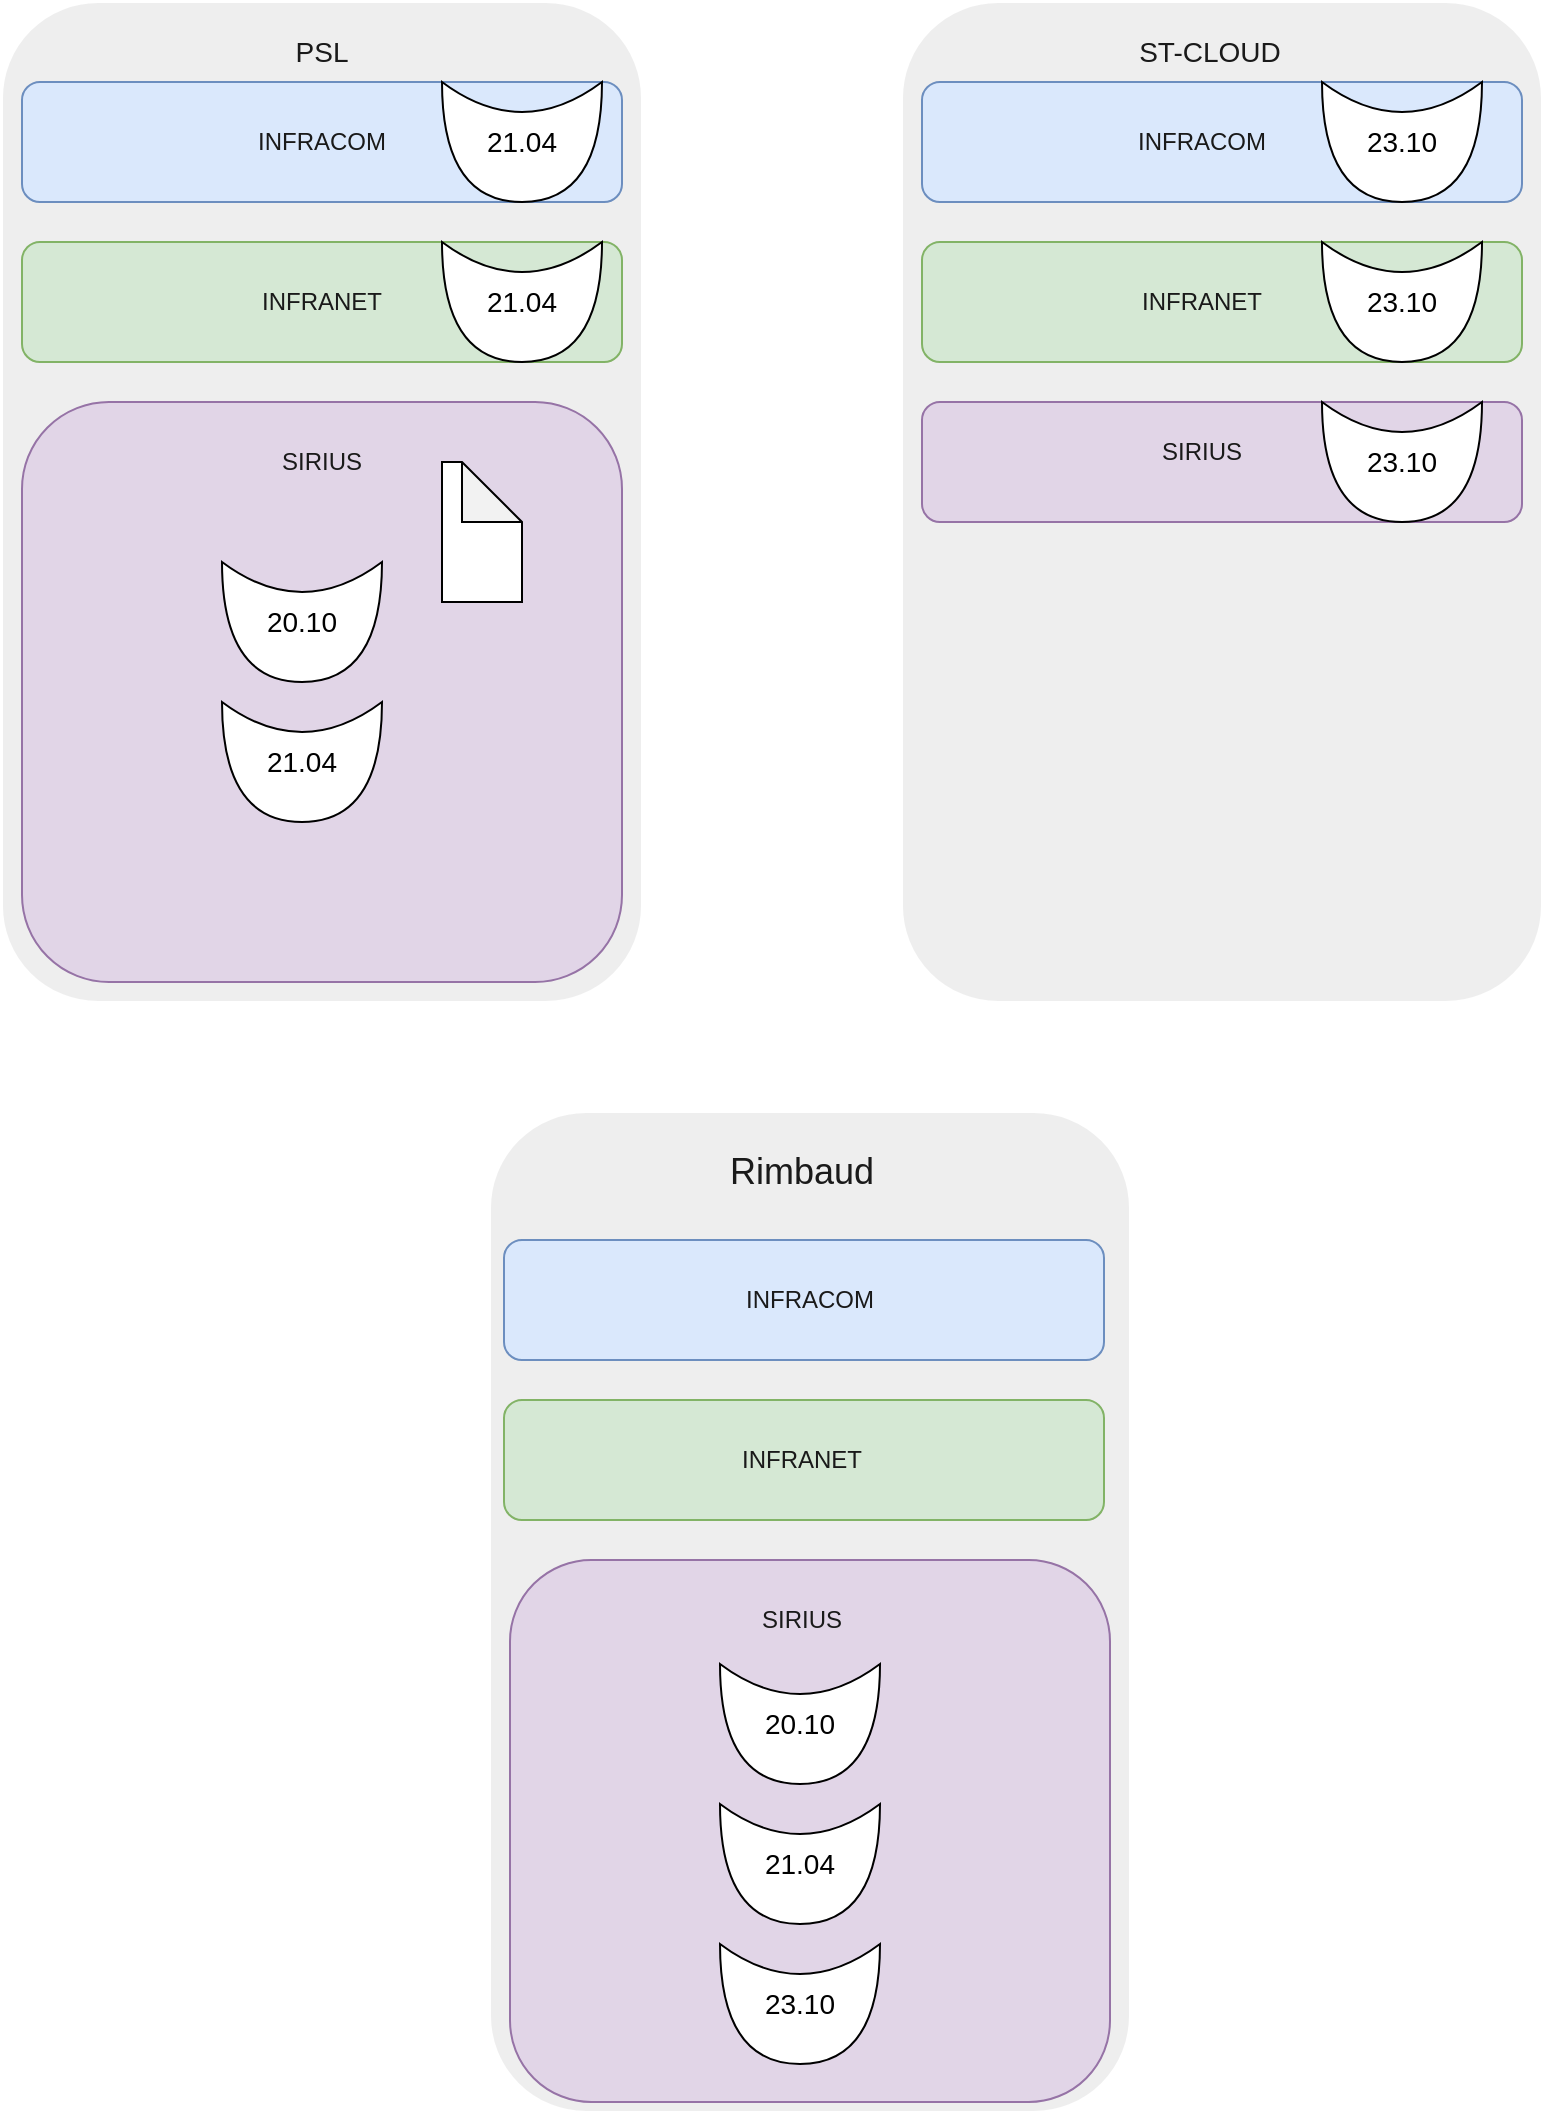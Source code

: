 <mxfile version="23.0.2" type="github">
  <diagram name="Page-1" id="hlB4reGKiP1FHdHmUCi6">
    <mxGraphModel dx="2074" dy="1106" grid="1" gridSize="10" guides="1" tooltips="1" connect="1" arrows="1" fold="1" page="1" pageScale="1" pageWidth="827" pageHeight="1169" math="0" shadow="0">
      <root>
        <mxCell id="0" />
        <mxCell id="1" parent="0" />
        <mxCell id="A-HEEy5cjl-H7XcxBN2x-1" value="" style="rounded=1;whiteSpace=wrap;html=1;direction=west;flipH=1;labelBackgroundColor=none;fillColor=#EEEEEE;strokeColor=#FFFFFF;fontColor=#1A1A1A;" parent="1" vertex="1">
          <mxGeometry x="10" y="30" width="320" height="500" as="geometry" />
        </mxCell>
        <mxCell id="A-HEEy5cjl-H7XcxBN2x-2" value="" style="rounded=1;whiteSpace=wrap;html=1;direction=west;flipH=1;labelBackgroundColor=none;fillColor=#EEEEEE;strokeColor=#FFFFFF;fontColor=#1A1A1A;" parent="1" vertex="1">
          <mxGeometry x="460" y="30" width="320" height="500" as="geometry" />
        </mxCell>
        <mxCell id="A-HEEy5cjl-H7XcxBN2x-3" value="" style="rounded=1;whiteSpace=wrap;html=1;direction=west;flipH=1;labelBackgroundColor=none;fillColor=#EEEEEE;strokeColor=#FFFFFF;fontColor=#1A1A1A;" parent="1" vertex="1">
          <mxGeometry x="254" y="585" width="320" height="500" as="geometry" />
        </mxCell>
        <mxCell id="A-HEEy5cjl-H7XcxBN2x-4" value="&lt;font style=&quot;font-size: 18px;&quot;&gt;Rimbaud&lt;/font&gt;" style="text;html=1;strokeColor=none;fillColor=none;align=center;verticalAlign=middle;whiteSpace=wrap;rounded=0;labelBackgroundColor=none;fontColor=#1A1A1A;" parent="1" vertex="1">
          <mxGeometry x="380" y="600" width="60" height="30" as="geometry" />
        </mxCell>
        <mxCell id="A-HEEy5cjl-H7XcxBN2x-5" value="&lt;font style=&quot;font-size: 14px;&quot;&gt;PSL&lt;/font&gt;" style="text;html=1;strokeColor=none;fillColor=none;align=center;verticalAlign=middle;whiteSpace=wrap;rounded=0;labelBackgroundColor=none;fontColor=#1A1A1A;" parent="1" vertex="1">
          <mxGeometry x="140" y="40" width="60" height="30" as="geometry" />
        </mxCell>
        <mxCell id="A-HEEy5cjl-H7XcxBN2x-6" value="&lt;font style=&quot;font-size: 14px;&quot;&gt;ST-CLOUD&lt;/font&gt;" style="text;html=1;strokeColor=none;fillColor=none;align=center;verticalAlign=middle;whiteSpace=wrap;rounded=0;labelBackgroundColor=none;fontColor=#1A1A1A;" parent="1" vertex="1">
          <mxGeometry x="574" y="40" width="80" height="30" as="geometry" />
        </mxCell>
        <mxCell id="A-HEEy5cjl-H7XcxBN2x-9" value="" style="rounded=1;whiteSpace=wrap;html=1;labelBackgroundColor=none;fillColor=#dae8fc;strokeColor=#6c8ebf;" parent="1" vertex="1">
          <mxGeometry x="20" y="70" width="300" height="60" as="geometry" />
        </mxCell>
        <mxCell id="A-HEEy5cjl-H7XcxBN2x-10" value="" style="rounded=1;whiteSpace=wrap;html=1;labelBackgroundColor=none;fillColor=#d5e8d4;strokeColor=#82b366;" parent="1" vertex="1">
          <mxGeometry x="20" y="150" width="300" height="60" as="geometry" />
        </mxCell>
        <mxCell id="A-HEEy5cjl-H7XcxBN2x-11" value="" style="rounded=1;whiteSpace=wrap;html=1;labelBackgroundColor=none;fillColor=#e1d5e7;strokeColor=#9673a6;" parent="1" vertex="1">
          <mxGeometry x="20" y="230" width="300" height="290" as="geometry" />
        </mxCell>
        <mxCell id="A-HEEy5cjl-H7XcxBN2x-12" value="" style="rounded=1;whiteSpace=wrap;html=1;labelBackgroundColor=none;fillColor=#dae8fc;strokeColor=#6c8ebf;" parent="1" vertex="1">
          <mxGeometry x="470" y="70" width="300" height="60" as="geometry" />
        </mxCell>
        <mxCell id="A-HEEy5cjl-H7XcxBN2x-13" value="" style="rounded=1;whiteSpace=wrap;html=1;labelBackgroundColor=none;fillColor=#d5e8d4;strokeColor=#82b366;" parent="1" vertex="1">
          <mxGeometry x="470" y="150" width="300" height="60" as="geometry" />
        </mxCell>
        <mxCell id="A-HEEy5cjl-H7XcxBN2x-14" value="" style="rounded=1;whiteSpace=wrap;html=1;labelBackgroundColor=none;fillColor=#e1d5e7;strokeColor=#9673a6;" parent="1" vertex="1">
          <mxGeometry x="470" y="230" width="300" height="60" as="geometry" />
        </mxCell>
        <mxCell id="A-HEEy5cjl-H7XcxBN2x-15" value="" style="rounded=1;whiteSpace=wrap;html=1;labelBackgroundColor=none;fillColor=#dae8fc;strokeColor=#6c8ebf;" parent="1" vertex="1">
          <mxGeometry x="261" y="649" width="300" height="60" as="geometry" />
        </mxCell>
        <mxCell id="A-HEEy5cjl-H7XcxBN2x-16" value="" style="rounded=1;whiteSpace=wrap;html=1;labelBackgroundColor=none;fillColor=#d5e8d4;strokeColor=#82b366;" parent="1" vertex="1">
          <mxGeometry x="261" y="729" width="300" height="60" as="geometry" />
        </mxCell>
        <mxCell id="A-HEEy5cjl-H7XcxBN2x-17" value="" style="rounded=1;whiteSpace=wrap;html=1;labelBackgroundColor=none;fillColor=#e1d5e7;strokeColor=#9673a6;" parent="1" vertex="1">
          <mxGeometry x="264" y="809" width="300" height="271" as="geometry" />
        </mxCell>
        <mxCell id="A-HEEy5cjl-H7XcxBN2x-19" value="INFRACOM" style="text;html=1;strokeColor=none;fillColor=none;align=center;verticalAlign=middle;whiteSpace=wrap;rounded=0;fontColor=#1A1A1A;" parent="1" vertex="1">
          <mxGeometry x="140" y="85" width="60" height="30" as="geometry" />
        </mxCell>
        <mxCell id="A-HEEy5cjl-H7XcxBN2x-20" value="INFRACOM" style="text;html=1;strokeColor=none;fillColor=none;align=center;verticalAlign=middle;whiteSpace=wrap;rounded=0;fontColor=#1A1A1A;" parent="1" vertex="1">
          <mxGeometry x="580" y="85" width="60" height="30" as="geometry" />
        </mxCell>
        <mxCell id="A-HEEy5cjl-H7XcxBN2x-21" value="INFRANET" style="text;html=1;strokeColor=none;fillColor=none;align=center;verticalAlign=middle;whiteSpace=wrap;rounded=0;fontColor=#1A1A1A;" parent="1" vertex="1">
          <mxGeometry x="140" y="165" width="60" height="30" as="geometry" />
        </mxCell>
        <mxCell id="A-HEEy5cjl-H7XcxBN2x-22" value="INFRANET" style="text;html=1;strokeColor=none;fillColor=none;align=center;verticalAlign=middle;whiteSpace=wrap;rounded=0;fontColor=#1A1A1A;" parent="1" vertex="1">
          <mxGeometry x="580" y="165" width="60" height="30" as="geometry" />
        </mxCell>
        <mxCell id="A-HEEy5cjl-H7XcxBN2x-23" value="INFRANET" style="text;html=1;strokeColor=none;fillColor=none;align=center;verticalAlign=middle;whiteSpace=wrap;rounded=0;fontColor=#1A1A1A;" parent="1" vertex="1">
          <mxGeometry x="380" y="744" width="60" height="30" as="geometry" />
        </mxCell>
        <mxCell id="A-HEEy5cjl-H7XcxBN2x-24" value="INFRACOM" style="text;html=1;strokeColor=none;fillColor=none;align=center;verticalAlign=middle;whiteSpace=wrap;rounded=0;fontColor=#1A1A1A;" parent="1" vertex="1">
          <mxGeometry x="384" y="664" width="60" height="30" as="geometry" />
        </mxCell>
        <mxCell id="A-HEEy5cjl-H7XcxBN2x-25" value="SIRIUS" style="text;html=1;strokeColor=none;fillColor=none;align=center;verticalAlign=middle;whiteSpace=wrap;rounded=0;fontColor=#1A1A1A;" parent="1" vertex="1">
          <mxGeometry x="140" y="245" width="60" height="30" as="geometry" />
        </mxCell>
        <mxCell id="A-HEEy5cjl-H7XcxBN2x-26" value="SIRIUS" style="text;html=1;strokeColor=none;fillColor=none;align=center;verticalAlign=middle;whiteSpace=wrap;rounded=0;fontColor=#1A1A1A;" parent="1" vertex="1">
          <mxGeometry x="580" y="240" width="60" height="30" as="geometry" />
        </mxCell>
        <mxCell id="A-HEEy5cjl-H7XcxBN2x-27" value="SIRIUS" style="text;html=1;strokeColor=none;fillColor=none;align=center;verticalAlign=middle;whiteSpace=wrap;rounded=0;fontColor=#1A1A1A;" parent="1" vertex="1">
          <mxGeometry x="380" y="824" width="60" height="30" as="geometry" />
        </mxCell>
        <mxCell id="FJtXSu6ABje6CjaSw-yu-1" value="&lt;font style=&quot;font-size: 14px;&quot;&gt;20.10&lt;/font&gt;" style="shape=xor;whiteSpace=wrap;html=1;rotation=0;direction=south;" vertex="1" parent="1">
          <mxGeometry x="120" y="310" width="80" height="60" as="geometry" />
        </mxCell>
        <mxCell id="FJtXSu6ABje6CjaSw-yu-3" value="&lt;font style=&quot;font-size: 14px;&quot;&gt;21.04&lt;/font&gt;" style="shape=xor;whiteSpace=wrap;html=1;rotation=0;direction=south;" vertex="1" parent="1">
          <mxGeometry x="120" y="380" width="80" height="60" as="geometry" />
        </mxCell>
        <mxCell id="FJtXSu6ABje6CjaSw-yu-7" value="&lt;font style=&quot;font-size: 14px;&quot;&gt;23.10&lt;/font&gt;" style="shape=xor;whiteSpace=wrap;html=1;rotation=0;direction=south;" vertex="1" parent="1">
          <mxGeometry x="670" y="150" width="80" height="60" as="geometry" />
        </mxCell>
        <mxCell id="FJtXSu6ABje6CjaSw-yu-8" value="&lt;font style=&quot;font-size: 14px;&quot;&gt;20.10&lt;/font&gt;" style="shape=xor;whiteSpace=wrap;html=1;rotation=0;direction=south;" vertex="1" parent="1">
          <mxGeometry x="369" y="861" width="80" height="60" as="geometry" />
        </mxCell>
        <mxCell id="FJtXSu6ABje6CjaSw-yu-9" value="&lt;font style=&quot;font-size: 14px;&quot;&gt;21.04&lt;/font&gt;" style="shape=xor;whiteSpace=wrap;html=1;rotation=0;direction=south;" vertex="1" parent="1">
          <mxGeometry x="369" y="931" width="80" height="60" as="geometry" />
        </mxCell>
        <mxCell id="FJtXSu6ABje6CjaSw-yu-10" value="&lt;font style=&quot;font-size: 14px;&quot;&gt;23.10&lt;/font&gt;" style="shape=xor;whiteSpace=wrap;html=1;rotation=0;direction=south;" vertex="1" parent="1">
          <mxGeometry x="369" y="1001" width="80" height="60" as="geometry" />
        </mxCell>
        <mxCell id="FJtXSu6ABje6CjaSw-yu-11" value="&lt;font style=&quot;font-size: 14px;&quot;&gt;23.10&lt;/font&gt;" style="shape=xor;whiteSpace=wrap;html=1;rotation=0;direction=south;" vertex="1" parent="1">
          <mxGeometry x="670" y="230" width="80" height="60" as="geometry" />
        </mxCell>
        <mxCell id="FJtXSu6ABje6CjaSw-yu-12" value="&lt;font style=&quot;font-size: 14px;&quot;&gt;23.10&lt;/font&gt;" style="shape=xor;whiteSpace=wrap;html=1;rotation=0;direction=south;" vertex="1" parent="1">
          <mxGeometry x="670" y="70" width="80" height="60" as="geometry" />
        </mxCell>
        <mxCell id="FJtXSu6ABje6CjaSw-yu-13" value="&lt;font style=&quot;font-size: 14px;&quot;&gt;21.04&lt;/font&gt;" style="shape=xor;whiteSpace=wrap;html=1;rotation=0;direction=south;" vertex="1" parent="1">
          <mxGeometry x="230" y="150" width="80" height="60" as="geometry" />
        </mxCell>
        <mxCell id="FJtXSu6ABje6CjaSw-yu-14" value="&lt;font style=&quot;font-size: 14px;&quot;&gt;21.04&lt;/font&gt;" style="shape=xor;whiteSpace=wrap;html=1;rotation=0;direction=south;" vertex="1" parent="1">
          <mxGeometry x="230" y="70" width="80" height="60" as="geometry" />
        </mxCell>
        <mxCell id="FJtXSu6ABje6CjaSw-yu-15" value="" style="shape=note;whiteSpace=wrap;html=1;backgroundOutline=1;darkOpacity=0.05;" vertex="1" parent="1">
          <mxGeometry x="230" y="260" width="40" height="70" as="geometry" />
        </mxCell>
      </root>
    </mxGraphModel>
  </diagram>
</mxfile>
